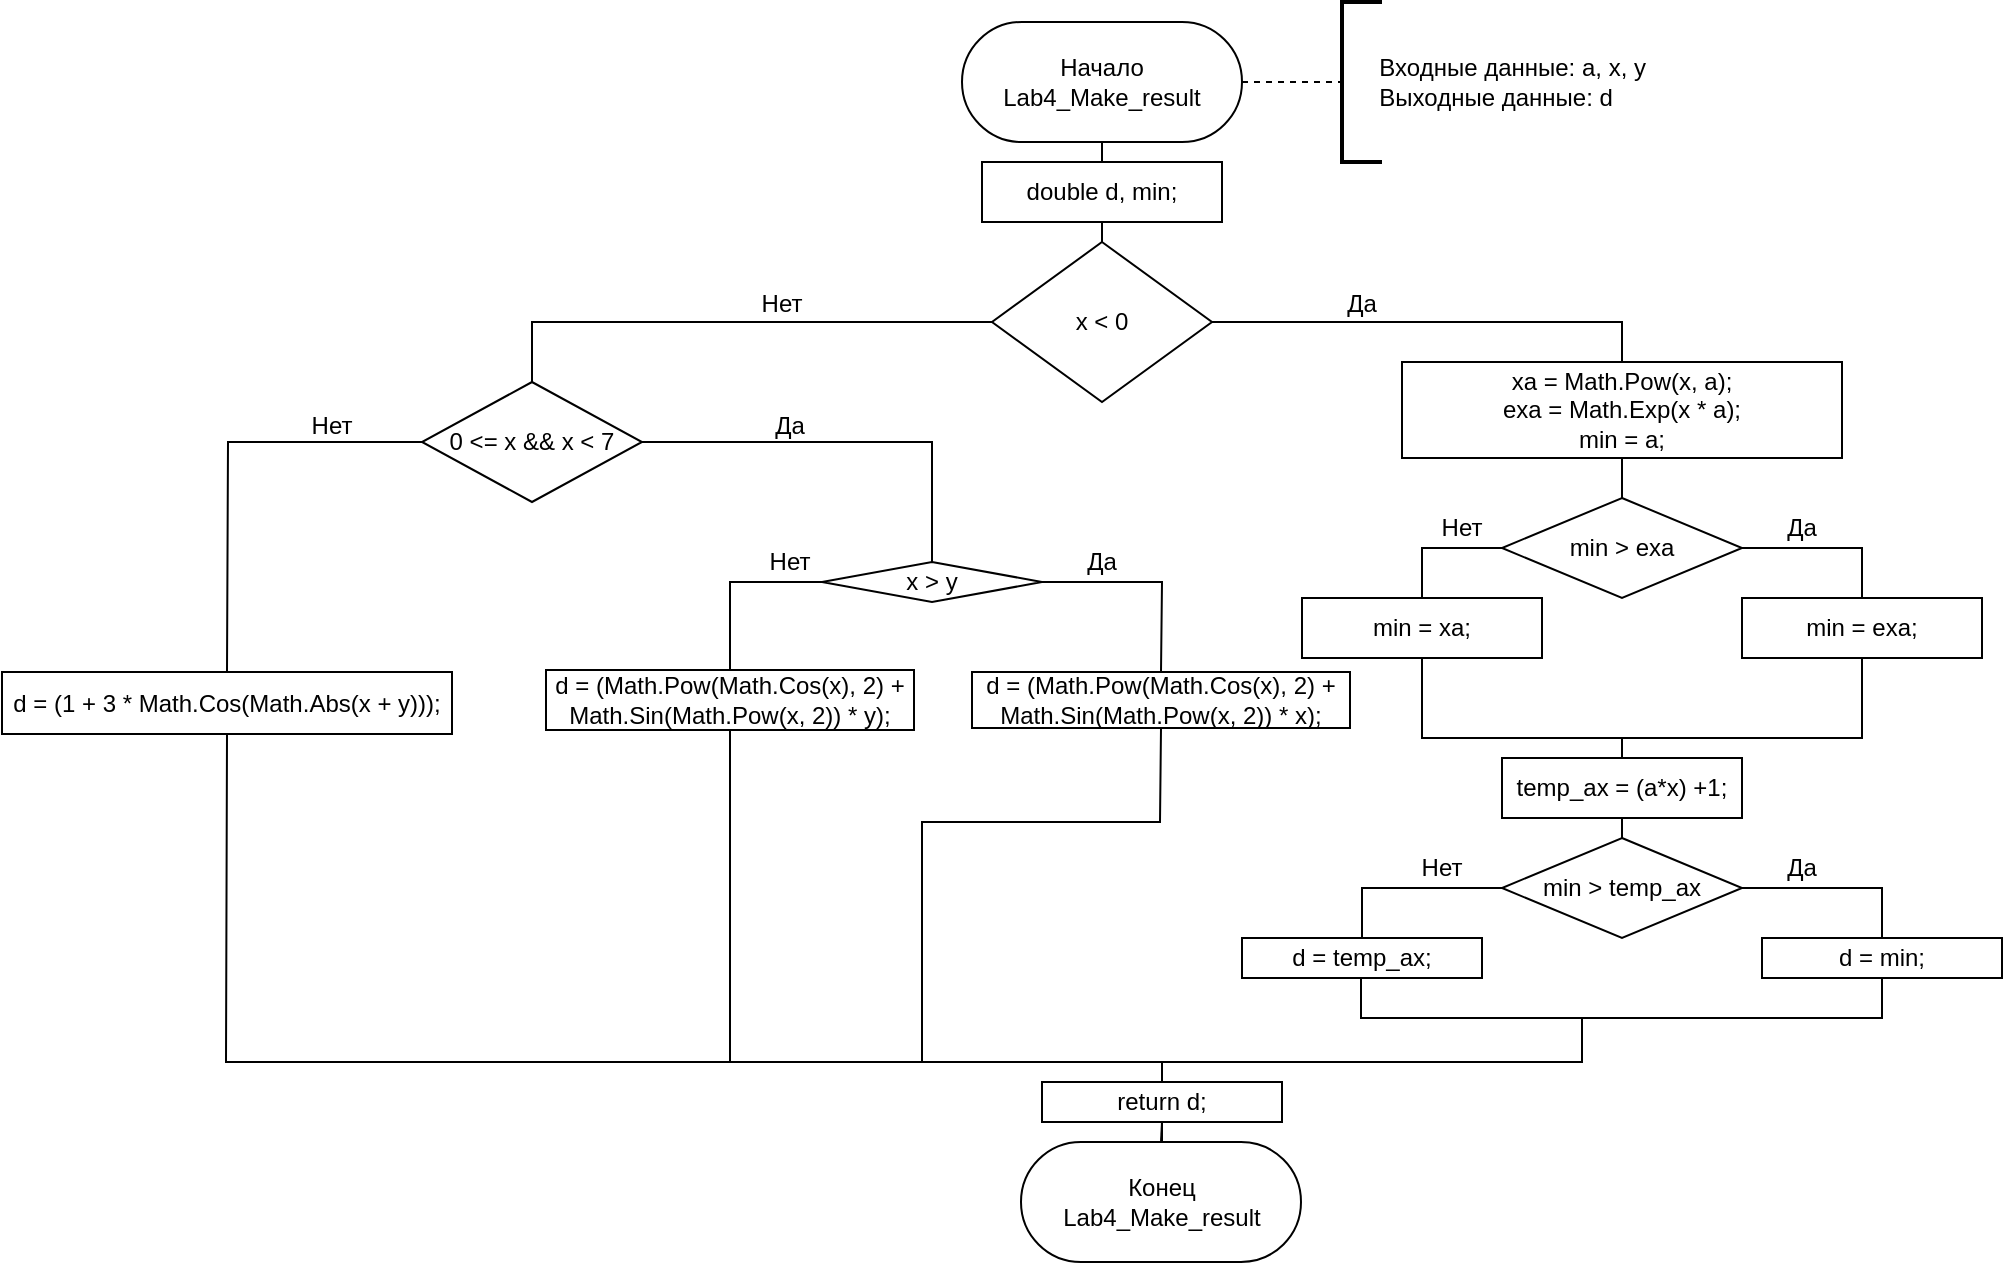 <mxfile version="23.1.2" type="device" pages="5">
  <diagram id="p_D9sDBn9wK2VMSo55YK" name="Страница — 3">
    <mxGraphModel dx="2347" dy="834" grid="1" gridSize="10" guides="1" tooltips="1" connect="1" arrows="1" fold="1" page="1" pageScale="1" pageWidth="827" pageHeight="1169" math="0" shadow="0">
      <root>
        <mxCell id="0" />
        <mxCell id="1" parent="0" />
        <mxCell id="u0RXeYqJ0yzJnlbb-DjL-49" value="Начало&lt;br&gt;Lab4_Make_result" style="rounded=1;whiteSpace=wrap;html=1;arcSize=50;" parent="1" vertex="1">
          <mxGeometry x="340" y="40" width="140" height="60" as="geometry" />
        </mxCell>
        <mxCell id="u0RXeYqJ0yzJnlbb-DjL-50" value="" style="endArrow=none;html=1;rounded=0;entryX=0.5;entryY=1;entryDx=0;entryDy=0;exitX=0.5;exitY=0;exitDx=0;exitDy=0;" parent="1" source="978gCLuiVKa9-m6LnBbd-11" target="u0RXeYqJ0yzJnlbb-DjL-49" edge="1">
          <mxGeometry width="50" height="50" relative="1" as="geometry">
            <mxPoint x="410" y="170" as="sourcePoint" />
            <mxPoint x="400" y="220" as="targetPoint" />
          </mxGeometry>
        </mxCell>
        <mxCell id="u0RXeYqJ0yzJnlbb-DjL-51" value="" style="endArrow=none;dashed=1;html=1;rounded=0;exitX=1;exitY=0.5;exitDx=0;exitDy=0;" parent="1" source="u0RXeYqJ0yzJnlbb-DjL-49" target="u0RXeYqJ0yzJnlbb-DjL-52" edge="1">
          <mxGeometry width="50" height="50" relative="1" as="geometry">
            <mxPoint x="520" y="80" as="sourcePoint" />
            <mxPoint x="607.31" y="70.42" as="targetPoint" />
          </mxGeometry>
        </mxCell>
        <mxCell id="u0RXeYqJ0yzJnlbb-DjL-52" value="&amp;nbsp; &amp;nbsp; &amp;nbsp;Входные данные: a, x, y&lt;br&gt;&amp;nbsp; &amp;nbsp; &amp;nbsp;Выходные данные: d" style="strokeWidth=2;html=1;shape=mxgraph.flowchart.annotation_1;align=left;pointerEvents=1;" parent="1" vertex="1">
          <mxGeometry x="530" y="30" width="20" height="80" as="geometry" />
        </mxCell>
        <mxCell id="u0RXeYqJ0yzJnlbb-DjL-53" value="x &amp;lt; 0" style="rhombus;whiteSpace=wrap;html=1;" parent="1" vertex="1">
          <mxGeometry x="355" y="150" width="110" height="80" as="geometry" />
        </mxCell>
        <mxCell id="u0RXeYqJ0yzJnlbb-DjL-54" value="0 &amp;lt;= x &amp;amp;&amp;amp; x &amp;lt; 7" style="rhombus;whiteSpace=wrap;html=1;" parent="1" vertex="1">
          <mxGeometry x="70" y="220" width="110" height="60" as="geometry" />
        </mxCell>
        <mxCell id="u0RXeYqJ0yzJnlbb-DjL-55" value="" style="endArrow=none;html=1;rounded=0;entryX=0;entryY=0.5;entryDx=0;entryDy=0;exitX=0.5;exitY=0;exitDx=0;exitDy=0;" parent="1" source="u0RXeYqJ0yzJnlbb-DjL-90" target="u0RXeYqJ0yzJnlbb-DjL-54" edge="1">
          <mxGeometry width="50" height="50" relative="1" as="geometry">
            <mxPoint x="-355" y="400" as="sourcePoint" />
            <mxPoint x="-135" y="300" as="targetPoint" />
            <Array as="points">
              <mxPoint x="-27" y="250" />
            </Array>
          </mxGeometry>
        </mxCell>
        <mxCell id="u0RXeYqJ0yzJnlbb-DjL-56" value="" style="endArrow=none;html=1;rounded=0;exitX=1;exitY=0.5;exitDx=0;exitDy=0;" parent="1" source="u0RXeYqJ0yzJnlbb-DjL-53" target="u0RXeYqJ0yzJnlbb-DjL-57" edge="1">
          <mxGeometry width="50" height="50" relative="1" as="geometry">
            <mxPoint x="390" y="460" as="sourcePoint" />
            <mxPoint x="440" y="410" as="targetPoint" />
            <Array as="points">
              <mxPoint x="670" y="190" />
            </Array>
          </mxGeometry>
        </mxCell>
        <mxCell id="u0RXeYqJ0yzJnlbb-DjL-57" value="&lt;div&gt;xa = Math.Pow(x, a);&lt;/div&gt;&lt;div&gt;&lt;span style=&quot;font-size: 12px;&quot;&gt;exa = Math.Exp(x * a);&lt;/span&gt;&lt;/div&gt;&lt;div&gt;&lt;span style=&quot;font-size: 12px;&quot;&gt;min = a;&lt;/span&gt;&lt;/div&gt;" style="rounded=0;whiteSpace=wrap;html=1;" parent="1" vertex="1">
          <mxGeometry x="560" y="210" width="220" height="48" as="geometry" />
        </mxCell>
        <mxCell id="u0RXeYqJ0yzJnlbb-DjL-58" value="Да&lt;br&gt;" style="text;html=1;strokeColor=none;fillColor=none;align=center;verticalAlign=middle;whiteSpace=wrap;rounded=0;" parent="1" vertex="1">
          <mxGeometry x="510" y="166" width="60" height="30" as="geometry" />
        </mxCell>
        <mxCell id="u0RXeYqJ0yzJnlbb-DjL-59" value="Нет" style="text;html=1;strokeColor=none;fillColor=none;align=center;verticalAlign=middle;whiteSpace=wrap;rounded=0;" parent="1" vertex="1">
          <mxGeometry x="220" y="166" width="60" height="30" as="geometry" />
        </mxCell>
        <mxCell id="u0RXeYqJ0yzJnlbb-DjL-60" value="" style="endArrow=none;html=1;rounded=0;entryX=0.5;entryY=1;entryDx=0;entryDy=0;exitX=0.5;exitY=0;exitDx=0;exitDy=0;" parent="1" source="978gCLuiVKa9-m6LnBbd-13" target="u0RXeYqJ0yzJnlbb-DjL-57" edge="1">
          <mxGeometry width="50" height="50" relative="1" as="geometry">
            <mxPoint x="670" y="288" as="sourcePoint" />
            <mxPoint x="660" y="478" as="targetPoint" />
          </mxGeometry>
        </mxCell>
        <mxCell id="u0RXeYqJ0yzJnlbb-DjL-81" value="" style="endArrow=none;html=1;rounded=0;entryX=1;entryY=0.5;entryDx=0;entryDy=0;exitX=0.5;exitY=0;exitDx=0;exitDy=0;" parent="1" source="u0RXeYqJ0yzJnlbb-DjL-82" target="u0RXeYqJ0yzJnlbb-DjL-54" edge="1">
          <mxGeometry width="50" height="50" relative="1" as="geometry">
            <mxPoint x="65" y="320" as="sourcePoint" />
            <mxPoint x="355" y="500" as="targetPoint" />
            <Array as="points">
              <mxPoint x="325" y="250" />
            </Array>
          </mxGeometry>
        </mxCell>
        <mxCell id="u0RXeYqJ0yzJnlbb-DjL-82" value="x &amp;gt; y" style="rhombus;whiteSpace=wrap;html=1;" parent="1" vertex="1">
          <mxGeometry x="270" y="310" width="110" height="20" as="geometry" />
        </mxCell>
        <mxCell id="u0RXeYqJ0yzJnlbb-DjL-83" value="" style="endArrow=none;html=1;rounded=0;entryX=1;entryY=0.5;entryDx=0;entryDy=0;exitX=0.5;exitY=0;exitDx=0;exitDy=0;" parent="1" source="u0RXeYqJ0yzJnlbb-DjL-84" target="u0RXeYqJ0yzJnlbb-DjL-82" edge="1">
          <mxGeometry width="50" height="50" relative="1" as="geometry">
            <mxPoint x="420" y="340" as="sourcePoint" />
            <mxPoint x="124.0" y="335" as="targetPoint" />
            <Array as="points">
              <mxPoint x="440" y="320" />
            </Array>
          </mxGeometry>
        </mxCell>
        <mxCell id="u0RXeYqJ0yzJnlbb-DjL-84" value="d = (Math.Pow(Math.Cos(x), 2) +&lt;br&gt;Math.Sin(Math.Pow(x, 2)) * x);" style="rounded=0;whiteSpace=wrap;html=1;" parent="1" vertex="1">
          <mxGeometry x="345" y="365" width="189" height="28" as="geometry" />
        </mxCell>
        <mxCell id="u0RXeYqJ0yzJnlbb-DjL-85" value="Да&lt;br&gt;" style="text;html=1;strokeColor=none;fillColor=none;align=center;verticalAlign=middle;whiteSpace=wrap;rounded=0;" parent="1" vertex="1">
          <mxGeometry x="380" y="295" width="60" height="30" as="geometry" />
        </mxCell>
        <mxCell id="u0RXeYqJ0yzJnlbb-DjL-86" value="d = (Math.Pow(Math.Cos(x), 2) +&lt;br&gt;Math.Sin(Math.Pow(x, 2)) * y);" style="rounded=0;whiteSpace=wrap;html=1;" parent="1" vertex="1">
          <mxGeometry x="132" y="364" width="184" height="30" as="geometry" />
        </mxCell>
        <mxCell id="u0RXeYqJ0yzJnlbb-DjL-87" value="" style="endArrow=none;html=1;rounded=0;entryX=0;entryY=0.5;entryDx=0;entryDy=0;exitX=0.5;exitY=0;exitDx=0;exitDy=0;" parent="1" source="u0RXeYqJ0yzJnlbb-DjL-86" target="u0RXeYqJ0yzJnlbb-DjL-82" edge="1">
          <mxGeometry width="50" height="50" relative="1" as="geometry">
            <mxPoint x="250" y="350" as="sourcePoint" />
            <mxPoint x="35" y="350" as="targetPoint" />
            <Array as="points">
              <mxPoint x="224" y="320" />
            </Array>
          </mxGeometry>
        </mxCell>
        <mxCell id="u0RXeYqJ0yzJnlbb-DjL-88" value="Да&lt;br&gt;" style="text;html=1;strokeColor=none;fillColor=none;align=center;verticalAlign=middle;whiteSpace=wrap;rounded=0;" parent="1" vertex="1">
          <mxGeometry x="224" y="227" width="60" height="30" as="geometry" />
        </mxCell>
        <mxCell id="u0RXeYqJ0yzJnlbb-DjL-89" value="Нет" style="text;html=1;strokeColor=none;fillColor=none;align=center;verticalAlign=middle;whiteSpace=wrap;rounded=0;" parent="1" vertex="1">
          <mxGeometry x="-5" y="227" width="60" height="30" as="geometry" />
        </mxCell>
        <mxCell id="u0RXeYqJ0yzJnlbb-DjL-90" value="d = (1 + 3 * Math.Cos(Math.Abs(x + y)));" style="rounded=0;whiteSpace=wrap;html=1;" parent="1" vertex="1">
          <mxGeometry x="-140" y="365" width="225" height="31" as="geometry" />
        </mxCell>
        <mxCell id="u0RXeYqJ0yzJnlbb-DjL-91" value="Нет" style="text;html=1;strokeColor=none;fillColor=none;align=center;verticalAlign=middle;whiteSpace=wrap;rounded=0;" parent="1" vertex="1">
          <mxGeometry x="224" y="295" width="60" height="30" as="geometry" />
        </mxCell>
        <mxCell id="u0RXeYqJ0yzJnlbb-DjL-92" value="" style="endArrow=none;html=1;rounded=0;entryX=0;entryY=0.5;entryDx=0;entryDy=0;exitX=0.5;exitY=0;exitDx=0;exitDy=0;" parent="1" source="u0RXeYqJ0yzJnlbb-DjL-54" target="u0RXeYqJ0yzJnlbb-DjL-53" edge="1">
          <mxGeometry width="50" height="50" relative="1" as="geometry">
            <mxPoint x="40" y="390" as="sourcePoint" />
            <mxPoint x="90" y="340" as="targetPoint" />
            <Array as="points">
              <mxPoint x="125" y="190" />
            </Array>
          </mxGeometry>
        </mxCell>
        <mxCell id="978gCLuiVKa9-m6LnBbd-6" value="" style="endArrow=none;html=1;rounded=0;entryX=0.5;entryY=1;entryDx=0;entryDy=0;" edge="1" parent="1" target="u0RXeYqJ0yzJnlbb-DjL-86">
          <mxGeometry width="50" height="50" relative="1" as="geometry">
            <mxPoint x="224" y="560" as="sourcePoint" />
            <mxPoint x="400" y="670" as="targetPoint" />
          </mxGeometry>
        </mxCell>
        <mxCell id="978gCLuiVKa9-m6LnBbd-7" value="" style="endArrow=none;html=1;rounded=0;entryX=0.5;entryY=1;entryDx=0;entryDy=0;" edge="1" parent="1" target="u0RXeYqJ0yzJnlbb-DjL-84">
          <mxGeometry width="50" height="50" relative="1" as="geometry">
            <mxPoint x="320" y="560" as="sourcePoint" />
            <mxPoint x="234" y="404" as="targetPoint" />
            <Array as="points">
              <mxPoint x="320" y="440" />
              <mxPoint x="439" y="440" />
            </Array>
          </mxGeometry>
        </mxCell>
        <mxCell id="978gCLuiVKa9-m6LnBbd-8" value="" style="endArrow=none;html=1;rounded=0;entryX=0.5;entryY=1;entryDx=0;entryDy=0;" edge="1" parent="1" target="u0RXeYqJ0yzJnlbb-DjL-90">
          <mxGeometry width="50" height="50" relative="1" as="geometry">
            <mxPoint x="440" y="560" as="sourcePoint" />
            <mxPoint x="400" y="670" as="targetPoint" />
            <Array as="points">
              <mxPoint x="-28" y="560" />
            </Array>
          </mxGeometry>
        </mxCell>
        <mxCell id="978gCLuiVKa9-m6LnBbd-9" value="" style="endArrow=none;html=1;rounded=0;" edge="1" parent="1">
          <mxGeometry width="50" height="50" relative="1" as="geometry">
            <mxPoint x="440" y="600" as="sourcePoint" />
            <mxPoint x="440" y="560" as="targetPoint" />
          </mxGeometry>
        </mxCell>
        <mxCell id="978gCLuiVKa9-m6LnBbd-10" value="return d;" style="rounded=0;whiteSpace=wrap;html=1;" vertex="1" parent="1">
          <mxGeometry x="380" y="570" width="120" height="20" as="geometry" />
        </mxCell>
        <mxCell id="978gCLuiVKa9-m6LnBbd-12" value="" style="endArrow=none;html=1;rounded=0;entryX=0.5;entryY=1;entryDx=0;entryDy=0;exitX=0.5;exitY=0;exitDx=0;exitDy=0;" edge="1" parent="1" source="u0RXeYqJ0yzJnlbb-DjL-53" target="978gCLuiVKa9-m6LnBbd-11">
          <mxGeometry width="50" height="50" relative="1" as="geometry">
            <mxPoint x="410" y="150" as="sourcePoint" />
            <mxPoint x="410" y="70" as="targetPoint" />
          </mxGeometry>
        </mxCell>
        <mxCell id="978gCLuiVKa9-m6LnBbd-11" value="double d, min;" style="rounded=0;whiteSpace=wrap;html=1;" vertex="1" parent="1">
          <mxGeometry x="350" y="110" width="120" height="30" as="geometry" />
        </mxCell>
        <mxCell id="978gCLuiVKa9-m6LnBbd-13" value="min &amp;gt; exa" style="rhombus;whiteSpace=wrap;html=1;" vertex="1" parent="1">
          <mxGeometry x="610" y="278" width="120" height="50" as="geometry" />
        </mxCell>
        <mxCell id="978gCLuiVKa9-m6LnBbd-14" value="min = exa;" style="rounded=0;whiteSpace=wrap;html=1;" vertex="1" parent="1">
          <mxGeometry x="730" y="328" width="120" height="30" as="geometry" />
        </mxCell>
        <mxCell id="978gCLuiVKa9-m6LnBbd-18" value="" style="endArrow=none;html=1;rounded=0;entryX=0;entryY=0.5;entryDx=0;entryDy=0;exitX=0.5;exitY=0;exitDx=0;exitDy=0;" edge="1" parent="1" source="978gCLuiVKa9-m6LnBbd-19" target="978gCLuiVKa9-m6LnBbd-13">
          <mxGeometry width="50" height="50" relative="1" as="geometry">
            <mxPoint x="570" y="328" as="sourcePoint" />
            <mxPoint x="560" y="338" as="targetPoint" />
            <Array as="points">
              <mxPoint x="570" y="303" />
            </Array>
          </mxGeometry>
        </mxCell>
        <mxCell id="978gCLuiVKa9-m6LnBbd-19" value="min = xa;" style="rounded=0;whiteSpace=wrap;html=1;" vertex="1" parent="1">
          <mxGeometry x="510" y="328" width="120" height="30" as="geometry" />
        </mxCell>
        <mxCell id="978gCLuiVKa9-m6LnBbd-21" value="" style="endArrow=none;html=1;rounded=0;entryX=0.5;entryY=1;entryDx=0;entryDy=0;" edge="1" parent="1" target="978gCLuiVKa9-m6LnBbd-19">
          <mxGeometry width="50" height="50" relative="1" as="geometry">
            <mxPoint x="670" y="398" as="sourcePoint" />
            <mxPoint x="650" y="438" as="targetPoint" />
            <Array as="points">
              <mxPoint x="570" y="398" />
            </Array>
          </mxGeometry>
        </mxCell>
        <mxCell id="978gCLuiVKa9-m6LnBbd-23" value="" style="endArrow=none;html=1;rounded=0;entryX=0.5;entryY=1;entryDx=0;entryDy=0;exitX=0.5;exitY=0;exitDx=0;exitDy=0;" edge="1" parent="1" source="978gCLuiVKa9-m6LnBbd-25" target="978gCLuiVKa9-m6LnBbd-14">
          <mxGeometry width="50" height="50" relative="1" as="geometry">
            <mxPoint x="670" y="408" as="sourcePoint" />
            <mxPoint x="780" y="391" as="targetPoint" />
            <Array as="points">
              <mxPoint x="670" y="398" />
              <mxPoint x="790" y="398" />
            </Array>
          </mxGeometry>
        </mxCell>
        <mxCell id="978gCLuiVKa9-m6LnBbd-24" value="min &amp;gt; temp_ax" style="rhombus;whiteSpace=wrap;html=1;" vertex="1" parent="1">
          <mxGeometry x="610" y="448" width="120" height="50" as="geometry" />
        </mxCell>
        <mxCell id="978gCLuiVKa9-m6LnBbd-26" value="" style="endArrow=none;html=1;rounded=0;entryX=0.5;entryY=1;entryDx=0;entryDy=0;exitX=0.5;exitY=0;exitDx=0;exitDy=0;" edge="1" parent="1" source="978gCLuiVKa9-m6LnBbd-24" target="978gCLuiVKa9-m6LnBbd-25">
          <mxGeometry width="50" height="50" relative="1" as="geometry">
            <mxPoint x="670" y="458" as="sourcePoint" />
            <mxPoint x="790" y="358" as="targetPoint" />
            <Array as="points" />
          </mxGeometry>
        </mxCell>
        <mxCell id="978gCLuiVKa9-m6LnBbd-25" value="temp_ax = (a*x) +1;" style="rounded=0;whiteSpace=wrap;html=1;" vertex="1" parent="1">
          <mxGeometry x="610" y="408" width="120" height="30" as="geometry" />
        </mxCell>
        <mxCell id="978gCLuiVKa9-m6LnBbd-27" value="" style="endArrow=none;html=1;rounded=0;entryX=1;entryY=0.5;entryDx=0;entryDy=0;exitX=0.5;exitY=0;exitDx=0;exitDy=0;" edge="1" parent="1" source="978gCLuiVKa9-m6LnBbd-28" target="978gCLuiVKa9-m6LnBbd-24">
          <mxGeometry width="50" height="50" relative="1" as="geometry">
            <mxPoint x="800" y="518" as="sourcePoint" />
            <mxPoint x="710" y="548" as="targetPoint" />
            <Array as="points">
              <mxPoint x="800" y="473" />
            </Array>
          </mxGeometry>
        </mxCell>
        <mxCell id="978gCLuiVKa9-m6LnBbd-28" value="d = min;" style="rounded=0;whiteSpace=wrap;html=1;" vertex="1" parent="1">
          <mxGeometry x="740" y="498" width="120" height="20" as="geometry" />
        </mxCell>
        <mxCell id="978gCLuiVKa9-m6LnBbd-29" value="d = temp_ax;" style="rounded=0;whiteSpace=wrap;html=1;" vertex="1" parent="1">
          <mxGeometry x="480" y="498" width="120" height="20" as="geometry" />
        </mxCell>
        <mxCell id="978gCLuiVKa9-m6LnBbd-30" value="" style="endArrow=none;html=1;rounded=0;entryX=0;entryY=0.5;entryDx=0;entryDy=0;exitX=0.5;exitY=0;exitDx=0;exitDy=0;" edge="1" parent="1" source="978gCLuiVKa9-m6LnBbd-29" target="978gCLuiVKa9-m6LnBbd-24">
          <mxGeometry width="50" height="50" relative="1" as="geometry">
            <mxPoint x="640" y="518" as="sourcePoint" />
            <mxPoint x="690" y="468" as="targetPoint" />
            <Array as="points">
              <mxPoint x="540" y="473" />
            </Array>
          </mxGeometry>
        </mxCell>
        <mxCell id="978gCLuiVKa9-m6LnBbd-32" value="" style="endArrow=none;html=1;rounded=0;entryX=0.5;entryY=1;entryDx=0;entryDy=0;" edge="1" parent="1" target="978gCLuiVKa9-m6LnBbd-28">
          <mxGeometry width="50" height="50" relative="1" as="geometry">
            <mxPoint x="650" y="538" as="sourcePoint" />
            <mxPoint x="380" y="538" as="targetPoint" />
            <Array as="points">
              <mxPoint x="800" y="538" />
            </Array>
          </mxGeometry>
        </mxCell>
        <mxCell id="978gCLuiVKa9-m6LnBbd-33" value="Нет" style="text;html=1;strokeColor=none;fillColor=none;align=center;verticalAlign=middle;whiteSpace=wrap;rounded=0;" vertex="1" parent="1">
          <mxGeometry x="550" y="448" width="60" height="30" as="geometry" />
        </mxCell>
        <mxCell id="978gCLuiVKa9-m6LnBbd-34" value="Нет" style="text;html=1;strokeColor=none;fillColor=none;align=center;verticalAlign=middle;whiteSpace=wrap;rounded=0;" vertex="1" parent="1">
          <mxGeometry x="560" y="278" width="60" height="30" as="geometry" />
        </mxCell>
        <mxCell id="978gCLuiVKa9-m6LnBbd-36" value="" style="endArrow=none;html=1;rounded=0;exitX=1;exitY=0.5;exitDx=0;exitDy=0;entryX=0.5;entryY=0;entryDx=0;entryDy=0;" edge="1" parent="1" source="978gCLuiVKa9-m6LnBbd-13" target="978gCLuiVKa9-m6LnBbd-14">
          <mxGeometry width="50" height="50" relative="1" as="geometry">
            <mxPoint x="730" y="303" as="sourcePoint" />
            <mxPoint x="790" y="303" as="targetPoint" />
            <Array as="points">
              <mxPoint x="790" y="303" />
            </Array>
          </mxGeometry>
        </mxCell>
        <mxCell id="978gCLuiVKa9-m6LnBbd-35" value="Да&lt;br&gt;" style="text;html=1;strokeColor=none;fillColor=none;align=center;verticalAlign=middle;whiteSpace=wrap;rounded=0;" vertex="1" parent="1">
          <mxGeometry x="730" y="278" width="60" height="30" as="geometry" />
        </mxCell>
        <mxCell id="978gCLuiVKa9-m6LnBbd-37" value="Да&lt;br&gt;" style="text;html=1;strokeColor=none;fillColor=none;align=center;verticalAlign=middle;whiteSpace=wrap;rounded=0;" vertex="1" parent="1">
          <mxGeometry x="730" y="448" width="60" height="30" as="geometry" />
        </mxCell>
        <mxCell id="978gCLuiVKa9-m6LnBbd-40" value="Конец&lt;br&gt;Lab4_Make_result" style="rounded=1;whiteSpace=wrap;html=1;arcSize=50;" vertex="1" parent="1">
          <mxGeometry x="369.5" y="600" width="140" height="60" as="geometry" />
        </mxCell>
        <mxCell id="978gCLuiVKa9-m6LnBbd-41" value="" style="endArrow=none;html=1;rounded=0;entryX=0.5;entryY=0;entryDx=0;entryDy=0;exitX=0.5;exitY=1;exitDx=0;exitDy=0;" edge="1" parent="1" source="978gCLuiVKa9-m6LnBbd-10" target="978gCLuiVKa9-m6LnBbd-40">
          <mxGeometry width="50" height="50" relative="1" as="geometry">
            <mxPoint x="460" y="550" as="sourcePoint" />
            <mxPoint x="510" y="500" as="targetPoint" />
          </mxGeometry>
        </mxCell>
        <mxCell id="J0cTG21YRHStO37oDZOf-1" value="" style="endArrow=none;html=1;rounded=0;" edge="1" parent="1">
          <mxGeometry width="50" height="50" relative="1" as="geometry">
            <mxPoint x="539.5" y="518" as="sourcePoint" />
            <mxPoint x="440" y="560" as="targetPoint" />
            <Array as="points">
              <mxPoint x="539.5" y="538" />
              <mxPoint x="650" y="538" />
              <mxPoint x="650" y="560" />
            </Array>
          </mxGeometry>
        </mxCell>
      </root>
    </mxGraphModel>
  </diagram>
  <diagram id="42dJDTpfGTLzWMzlKV0B" name="Страница — 4">
    <mxGraphModel dx="1292" dy="709" grid="1" gridSize="10" guides="1" tooltips="1" connect="1" arrows="1" fold="1" page="1" pageScale="1" pageWidth="827" pageHeight="1169" math="0" shadow="0">
      <root>
        <mxCell id="0" />
        <mxCell id="1" parent="0" />
        <mxCell id="oTzD064fiSIa_wEUHfFL-1" value="Начало&lt;br&gt;Out_info()" style="rounded=1;whiteSpace=wrap;html=1;arcSize=50;" parent="1" vertex="1">
          <mxGeometry x="360" y="120" width="140" height="60" as="geometry" />
        </mxCell>
        <mxCell id="oTzD064fiSIa_wEUHfFL-2" value="" style="endArrow=none;dashed=1;html=1;rounded=0;entryX=0.5;entryY=1;entryDx=0;entryDy=0;exitX=0.5;exitY=0;exitDx=0;exitDy=0;" parent="1" source="oTzD064fiSIa_wEUHfFL-3" target="oTzD064fiSIa_wEUHfFL-1" edge="1">
          <mxGeometry width="50" height="50" relative="1" as="geometry">
            <mxPoint x="380" y="380" as="sourcePoint" />
            <mxPoint x="380" y="260" as="targetPoint" />
          </mxGeometry>
        </mxCell>
        <mxCell id="oTzD064fiSIa_wEUHfFL-3" value="usr_inp.Text = test.ToString();" style="shape=process;whiteSpace=wrap;html=1;backgroundOutline=1;" parent="1" vertex="1">
          <mxGeometry x="320" y="220" width="220" height="60" as="geometry" />
        </mxCell>
        <mxCell id="oTzD064fiSIa_wEUHfFL-4" value="" style="endArrow=none;dashed=1;html=1;rounded=0;exitX=1;exitY=0.5;exitDx=0;exitDy=0;" parent="1" source="oTzD064fiSIa_wEUHfFL-3" target="oTzD064fiSIa_wEUHfFL-5" edge="1">
          <mxGeometry width="50" height="50" relative="1" as="geometry">
            <mxPoint x="560" y="430" as="sourcePoint" />
            <mxPoint x="647.31" y="420.42" as="targetPoint" />
          </mxGeometry>
        </mxCell>
        <mxCell id="oTzD064fiSIa_wEUHfFL-5" value="&amp;nbsp; &amp;nbsp; &amp;nbsp;С помощью usr_inp определяем textBox&lt;br&gt;&amp;nbsp; &amp;nbsp; &amp;nbsp;и вставляем конвертированную строку&lt;br&gt;&amp;nbsp; &amp;nbsp; &amp;nbsp;double test в формат string" style="strokeWidth=2;html=1;shape=mxgraph.flowchart.annotation_1;align=left;pointerEvents=1;" parent="1" vertex="1">
          <mxGeometry x="590" y="210" width="20" height="80" as="geometry" />
        </mxCell>
        <mxCell id="oTzD064fiSIa_wEUHfFL-6" value="Конец&lt;br&gt;Out_info()" style="rounded=1;whiteSpace=wrap;html=1;arcSize=50;" parent="1" vertex="1">
          <mxGeometry x="360" y="320" width="140" height="60" as="geometry" />
        </mxCell>
        <mxCell id="oTzD064fiSIa_wEUHfFL-7" value="" style="endArrow=none;dashed=1;html=1;rounded=0;entryX=0.5;entryY=1;entryDx=0;entryDy=0;exitX=0.5;exitY=0;exitDx=0;exitDy=0;" parent="1" source="oTzD064fiSIa_wEUHfFL-6" target="oTzD064fiSIa_wEUHfFL-3" edge="1">
          <mxGeometry width="50" height="50" relative="1" as="geometry">
            <mxPoint x="240" y="370" as="sourcePoint" />
            <mxPoint x="290" y="320" as="targetPoint" />
          </mxGeometry>
        </mxCell>
        <mxCell id="oTzD064fiSIa_wEUHfFL-8" value="" style="endArrow=none;dashed=1;html=1;rounded=0;exitX=1;exitY=0.5;exitDx=0;exitDy=0;" parent="1" source="oTzD064fiSIa_wEUHfFL-1" target="oTzD064fiSIa_wEUHfFL-9" edge="1">
          <mxGeometry width="50" height="50" relative="1" as="geometry">
            <mxPoint x="560" y="130" as="sourcePoint" />
            <mxPoint x="707.31" y="110.42" as="targetPoint" />
          </mxGeometry>
        </mxCell>
        <mxCell id="oTzD064fiSIa_wEUHfFL-9" value="&amp;nbsp; &amp;nbsp; &amp;nbsp;Входные данные: TextBox usr_inp, double test&lt;br&gt;&amp;nbsp; &amp;nbsp; &amp;nbsp;Выходные данные: string test&amp;nbsp;" style="strokeWidth=2;html=1;shape=mxgraph.flowchart.annotation_1;align=left;pointerEvents=1;" parent="1" vertex="1">
          <mxGeometry x="540" y="110" width="20" height="80" as="geometry" />
        </mxCell>
      </root>
    </mxGraphModel>
  </diagram>
  <diagram id="dNC-p3A59aD5SOqIfZG6" name="Страница — 2">
    <mxGraphModel dx="1292" dy="709" grid="1" gridSize="10" guides="1" tooltips="1" connect="1" arrows="1" fold="1" page="1" pageScale="1" pageWidth="827" pageHeight="1169" math="0" shadow="0">
      <root>
        <mxCell id="0" />
        <mxCell id="1" parent="0" />
        <mxCell id="_ZJ7QTjbG3aAamhGcDSm-1" value="Начало&lt;br&gt;Input_user()" style="rounded=1;whiteSpace=wrap;html=1;arcSize=50;" parent="1" vertex="1">
          <mxGeometry x="360" y="120" width="140" height="60" as="geometry" />
        </mxCell>
        <mxCell id="_ZJ7QTjbG3aAamhGcDSm-2" value="" style="endArrow=none;dashed=1;html=1;rounded=0;entryX=0.5;entryY=1;entryDx=0;entryDy=0;exitX=0.5;exitY=0;exitDx=0;exitDy=0;" parent="1" source="_ZJ7QTjbG3aAamhGcDSm-4" target="_ZJ7QTjbG3aAamhGcDSm-1" edge="1">
          <mxGeometry width="50" height="50" relative="1" as="geometry">
            <mxPoint x="380" y="380" as="sourcePoint" />
            <mxPoint x="380" y="260" as="targetPoint" />
          </mxGeometry>
        </mxCell>
        <mxCell id="_ZJ7QTjbG3aAamhGcDSm-4" value="return Convert.ToDouble(textbox.Text);" style="shape=process;whiteSpace=wrap;html=1;backgroundOutline=1;" parent="1" vertex="1">
          <mxGeometry x="300" y="220" width="260" height="60" as="geometry" />
        </mxCell>
        <mxCell id="_ZJ7QTjbG3aAamhGcDSm-5" value="" style="endArrow=none;dashed=1;html=1;rounded=0;exitX=1;exitY=0.5;exitDx=0;exitDy=0;" parent="1" source="_ZJ7QTjbG3aAamhGcDSm-4" target="_ZJ7QTjbG3aAamhGcDSm-6" edge="1">
          <mxGeometry width="50" height="50" relative="1" as="geometry">
            <mxPoint x="560" y="430" as="sourcePoint" />
            <mxPoint x="647.31" y="420.42" as="targetPoint" />
          </mxGeometry>
        </mxCell>
        <mxCell id="_ZJ7QTjbG3aAamhGcDSm-6" value="&amp;nbsp; &amp;nbsp; &amp;nbsp;Возвращение преобразованной строки&lt;br&gt;&amp;nbsp; &amp;nbsp; &amp;nbsp;в тип double" style="strokeWidth=2;html=1;shape=mxgraph.flowchart.annotation_1;align=left;pointerEvents=1;" parent="1" vertex="1">
          <mxGeometry x="590" y="210" width="20" height="80" as="geometry" />
        </mxCell>
        <mxCell id="_ZJ7QTjbG3aAamhGcDSm-7" value="Конец&lt;br&gt;Input_user()" style="rounded=1;whiteSpace=wrap;html=1;arcSize=50;" parent="1" vertex="1">
          <mxGeometry x="360" y="320" width="140" height="60" as="geometry" />
        </mxCell>
        <mxCell id="_ZJ7QTjbG3aAamhGcDSm-8" value="" style="endArrow=none;dashed=1;html=1;rounded=0;entryX=0.5;entryY=1;entryDx=0;entryDy=0;exitX=0.5;exitY=0;exitDx=0;exitDy=0;" parent="1" source="_ZJ7QTjbG3aAamhGcDSm-7" target="_ZJ7QTjbG3aAamhGcDSm-4" edge="1">
          <mxGeometry width="50" height="50" relative="1" as="geometry">
            <mxPoint x="240" y="370" as="sourcePoint" />
            <mxPoint x="290" y="320" as="targetPoint" />
          </mxGeometry>
        </mxCell>
        <mxCell id="MxqRr74PKBVO8NV-rEC7-1" value="" style="endArrow=none;dashed=1;html=1;rounded=0;exitX=1;exitY=0.5;exitDx=0;exitDy=0;" parent="1" source="_ZJ7QTjbG3aAamhGcDSm-1" target="MxqRr74PKBVO8NV-rEC7-2" edge="1">
          <mxGeometry width="50" height="50" relative="1" as="geometry">
            <mxPoint x="560" y="130" as="sourcePoint" />
            <mxPoint x="707.31" y="110.42" as="targetPoint" />
          </mxGeometry>
        </mxCell>
        <mxCell id="MxqRr74PKBVO8NV-rEC7-2" value="&amp;nbsp; &amp;nbsp; &amp;nbsp;Входные данные: TextBox textbox&lt;br&gt;&amp;nbsp; &amp;nbsp; &amp;nbsp;Выходные данные: double textbox.Text" style="strokeWidth=2;html=1;shape=mxgraph.flowchart.annotation_1;align=left;pointerEvents=1;" parent="1" vertex="1">
          <mxGeometry x="540" y="110" width="20" height="80" as="geometry" />
        </mxCell>
      </root>
    </mxGraphModel>
  </diagram>
  <diagram id="qixWKScvyT5Zv2wQ7j-G" name="Страница — 5">
    <mxGraphModel dx="1292" dy="709" grid="1" gridSize="10" guides="1" tooltips="1" connect="1" arrows="1" fold="1" page="1" pageScale="1" pageWidth="827" pageHeight="1169" math="0" shadow="0">
      <root>
        <mxCell id="0" />
        <mxCell id="1" parent="0" />
        <mxCell id="PSsYZYQvpbOS1JA4ZSzn-1" value="void&amp;nbsp;Make_result_lab4_Click()" style="rounded=0;whiteSpace=wrap;html=1;" parent="1" vertex="1">
          <mxGeometry x="330" y="150" width="180" height="30" as="geometry" />
        </mxCell>
        <mxCell id="PSsYZYQvpbOS1JA4ZSzn-2" value="" style="endArrow=none;html=1;rounded=0;entryX=0.5;entryY=0;entryDx=0;entryDy=0;" parent="1" target="PSsYZYQvpbOS1JA4ZSzn-4" edge="1">
          <mxGeometry width="50" height="50" relative="1" as="geometry">
            <mxPoint x="420" y="200" as="sourcePoint" />
            <mxPoint x="420" y="200" as="targetPoint" />
            <Array as="points">
              <mxPoint x="275" y="200" />
            </Array>
          </mxGeometry>
        </mxCell>
        <mxCell id="PSsYZYQvpbOS1JA4ZSzn-3" value="" style="endArrow=none;html=1;rounded=0;entryX=0.5;entryY=1;entryDx=0;entryDy=0;exitX=0.5;exitY=0;exitDx=0;exitDy=0;" parent="1" source="PSsYZYQvpbOS1JA4ZSzn-5" target="PSsYZYQvpbOS1JA4ZSzn-1" edge="1">
          <mxGeometry width="50" height="50" relative="1" as="geometry">
            <mxPoint x="546" y="310" as="sourcePoint" />
            <mxPoint x="596" y="260" as="targetPoint" />
          </mxGeometry>
        </mxCell>
        <mxCell id="PSsYZYQvpbOS1JA4ZSzn-4" value="Input_user()" style="rounded=0;whiteSpace=wrap;html=1;" parent="1" vertex="1">
          <mxGeometry x="220" y="220" width="110" height="30" as="geometry" />
        </mxCell>
        <mxCell id="PSsYZYQvpbOS1JA4ZSzn-5" value="Lab4_Make_result()&lt;br&gt;" style="rounded=0;whiteSpace=wrap;html=1;" parent="1" vertex="1">
          <mxGeometry x="360" y="220" width="120" height="30" as="geometry" />
        </mxCell>
        <mxCell id="PSsYZYQvpbOS1JA4ZSzn-6" value="Out_info()&lt;br&gt;" style="rounded=0;whiteSpace=wrap;html=1;" parent="1" vertex="1">
          <mxGeometry x="500" y="220" width="120" height="30" as="geometry" />
        </mxCell>
        <mxCell id="PSsYZYQvpbOS1JA4ZSzn-7" value="" style="endArrow=none;html=1;rounded=0;exitX=0.5;exitY=0;exitDx=0;exitDy=0;" parent="1" source="PSsYZYQvpbOS1JA4ZSzn-6" edge="1">
          <mxGeometry width="50" height="50" relative="1" as="geometry">
            <mxPoint x="380" y="250" as="sourcePoint" />
            <mxPoint x="420" y="200" as="targetPoint" />
            <Array as="points">
              <mxPoint x="560" y="200" />
            </Array>
          </mxGeometry>
        </mxCell>
      </root>
    </mxGraphModel>
  </diagram>
  <diagram name="Страница — 1" id="gcPGvN87TfxnaRKs2bh6">
    <mxGraphModel dx="1292" dy="709" grid="1" gridSize="10" guides="1" tooltips="1" connect="1" arrows="1" fold="1" page="1" pageScale="1" pageWidth="827" pageHeight="1169" math="0" shadow="0">
      <root>
        <mxCell id="0" />
        <mxCell id="1" parent="0" />
        <mxCell id="rMw0RNn5V5dWzahoys3A-1" value="Начало&lt;br&gt;Make_result_lab4_Click" style="rounded=1;whiteSpace=wrap;html=1;arcSize=50;" parent="1" vertex="1">
          <mxGeometry x="340" y="60" width="140" height="60" as="geometry" />
        </mxCell>
        <mxCell id="rMw0RNn5V5dWzahoys3A-2" value="" style="endArrow=none;html=1;rounded=0;entryX=0.5;entryY=1;entryDx=0;entryDy=0;exitX=0.5;exitY=0;exitDx=0;exitDy=0;" parent="1" source="rMw0RNn5V5dWzahoys3A-3" target="rMw0RNn5V5dWzahoys3A-1" edge="1">
          <mxGeometry width="50" height="50" relative="1" as="geometry">
            <mxPoint x="410" y="160" as="sourcePoint" />
            <mxPoint x="450" y="200" as="targetPoint" />
          </mxGeometry>
        </mxCell>
        <mxCell id="rMw0RNn5V5dWzahoys3A-3" value="double a = Lab_dll.Input_user(Input_a_lab4);" style="shape=process;whiteSpace=wrap;html=1;backgroundOutline=1;" parent="1" vertex="1">
          <mxGeometry x="255" y="140" width="310" height="60" as="geometry" />
        </mxCell>
        <mxCell id="rMw0RNn5V5dWzahoys3A-4" value="" style="endArrow=none;html=1;rounded=0;exitX=0.5;exitY=1;exitDx=0;exitDy=0;" parent="1" source="rMw0RNn5V5dWzahoys3A-3" target="rMw0RNn5V5dWzahoys3A-5" edge="1">
          <mxGeometry width="50" height="50" relative="1" as="geometry">
            <mxPoint x="400" y="380" as="sourcePoint" />
            <mxPoint x="450" y="330" as="targetPoint" />
          </mxGeometry>
        </mxCell>
        <mxCell id="rMw0RNn5V5dWzahoys3A-5" value="double x = Lab_dll.Input_user(Input_x_lab4);" style="shape=process;whiteSpace=wrap;html=1;backgroundOutline=1;" parent="1" vertex="1">
          <mxGeometry x="255" y="240" width="310" height="60" as="geometry" />
        </mxCell>
        <mxCell id="rMw0RNn5V5dWzahoys3A-7" value="" style="endArrow=none;html=1;rounded=0;exitX=0.5;exitY=1;exitDx=0;exitDy=0;" parent="1" source="rMw0RNn5V5dWzahoys3A-5" target="rMw0RNn5V5dWzahoys3A-8" edge="1">
          <mxGeometry width="50" height="50" relative="1" as="geometry">
            <mxPoint x="290" y="310" as="sourcePoint" />
            <mxPoint x="340" y="260" as="targetPoint" />
          </mxGeometry>
        </mxCell>
        <mxCell id="rMw0RNn5V5dWzahoys3A-8" value="double y = Lab_dll.Input_user(Input_y_lab4);" style="shape=process;whiteSpace=wrap;html=1;backgroundOutline=1;" parent="1" vertex="1">
          <mxGeometry x="255" y="340" width="310" height="60" as="geometry" />
        </mxCell>
        <mxCell id="rMw0RNn5V5dWzahoys3A-9" value="double return_result = Lab_dll.Lab4_Make_result(a, x, y);" style="shape=process;whiteSpace=wrap;html=1;backgroundOutline=1;" parent="1" vertex="1">
          <mxGeometry x="217.5" y="440" width="385" height="60" as="geometry" />
        </mxCell>
        <mxCell id="rMw0RNn5V5dWzahoys3A-10" value="" style="endArrow=none;html=1;rounded=0;entryX=0.5;entryY=1;entryDx=0;entryDy=0;exitX=0.5;exitY=0;exitDx=0;exitDy=0;" parent="1" source="rMw0RNn5V5dWzahoys3A-9" target="rMw0RNn5V5dWzahoys3A-8" edge="1">
          <mxGeometry width="50" height="50" relative="1" as="geometry">
            <mxPoint x="290" y="310" as="sourcePoint" />
            <mxPoint x="340" y="260" as="targetPoint" />
          </mxGeometry>
        </mxCell>
        <mxCell id="rMw0RNn5V5dWzahoys3A-11" value="" style="endArrow=none;html=1;rounded=0;exitX=0.5;exitY=1;exitDx=0;exitDy=0;" parent="1" source="rMw0RNn5V5dWzahoys3A-9" target="rMw0RNn5V5dWzahoys3A-12" edge="1">
          <mxGeometry width="50" height="50" relative="1" as="geometry">
            <mxPoint x="290" y="520" as="sourcePoint" />
            <mxPoint x="340" y="470" as="targetPoint" />
          </mxGeometry>
        </mxCell>
        <mxCell id="rMw0RNn5V5dWzahoys3A-12" value="Lab_dll.Out_info(lab4_result_d, return_result);" style="shape=process;whiteSpace=wrap;html=1;backgroundOutline=1;" parent="1" vertex="1">
          <mxGeometry x="255" y="540" width="310" height="60" as="geometry" />
        </mxCell>
        <mxCell id="rMw0RNn5V5dWzahoys3A-13" value="" style="endArrow=none;html=1;rounded=0;exitX=0.5;exitY=1;exitDx=0;exitDy=0;" parent="1" source="rMw0RNn5V5dWzahoys3A-12" target="rMw0RNn5V5dWzahoys3A-14" edge="1">
          <mxGeometry width="50" height="50" relative="1" as="geometry">
            <mxPoint x="290" y="630" as="sourcePoint" />
            <mxPoint x="340" y="580" as="targetPoint" />
          </mxGeometry>
        </mxCell>
        <mxCell id="rMw0RNn5V5dWzahoys3A-14" value="Конец&lt;br&gt;Make_result_lab4_Click" style="rounded=1;whiteSpace=wrap;html=1;arcSize=50;" parent="1" vertex="1">
          <mxGeometry x="340" y="640" width="140" height="60" as="geometry" />
        </mxCell>
        <mxCell id="rMw0RNn5V5dWzahoys3A-31" value="" style="endArrow=none;dashed=1;html=1;rounded=0;exitX=1;exitY=0.5;exitDx=0;exitDy=0;" parent="1" source="rMw0RNn5V5dWzahoys3A-3" target="rMw0RNn5V5dWzahoys3A-32" edge="1">
          <mxGeometry width="50" height="50" relative="1" as="geometry">
            <mxPoint x="570" y="170" as="sourcePoint" />
            <mxPoint x="620.31" y="170.42" as="targetPoint" />
          </mxGeometry>
        </mxCell>
        <mxCell id="rMw0RNn5V5dWzahoys3A-32" value="&amp;nbsp; &amp;nbsp; &amp;nbsp; Ввод переменной a" style="strokeWidth=2;html=1;shape=mxgraph.flowchart.annotation_1;align=left;pointerEvents=1;" parent="1" vertex="1">
          <mxGeometry x="610" y="130" width="20" height="80" as="geometry" />
        </mxCell>
        <mxCell id="rMw0RNn5V5dWzahoys3A-44" value="" style="endArrow=none;dashed=1;html=1;rounded=0;exitX=1;exitY=0.5;exitDx=0;exitDy=0;" parent="1" source="rMw0RNn5V5dWzahoys3A-5" target="rMw0RNn5V5dWzahoys3A-45" edge="1">
          <mxGeometry width="50" height="50" relative="1" as="geometry">
            <mxPoint x="570" y="270" as="sourcePoint" />
            <mxPoint x="620.31" y="270.42" as="targetPoint" />
          </mxGeometry>
        </mxCell>
        <mxCell id="rMw0RNn5V5dWzahoys3A-45" value="&amp;nbsp; &amp;nbsp; &amp;nbsp; Ввод переменной x" style="strokeWidth=2;html=1;shape=mxgraph.flowchart.annotation_1;align=left;pointerEvents=1;" parent="1" vertex="1">
          <mxGeometry x="610" y="230" width="20" height="80" as="geometry" />
        </mxCell>
        <mxCell id="rMw0RNn5V5dWzahoys3A-46" value="" style="endArrow=none;dashed=1;html=1;rounded=0;exitX=1;exitY=0.5;exitDx=0;exitDy=0;" parent="1" source="rMw0RNn5V5dWzahoys3A-8" target="rMw0RNn5V5dWzahoys3A-47" edge="1">
          <mxGeometry width="50" height="50" relative="1" as="geometry">
            <mxPoint x="580" y="360" as="sourcePoint" />
            <mxPoint x="635.31" y="370.42" as="targetPoint" />
          </mxGeometry>
        </mxCell>
        <mxCell id="rMw0RNn5V5dWzahoys3A-47" value="&amp;nbsp; &amp;nbsp; &amp;nbsp; Ввод переменной y" style="strokeWidth=2;html=1;shape=mxgraph.flowchart.annotation_1;align=left;pointerEvents=1;" parent="1" vertex="1">
          <mxGeometry x="625" y="330" width="20" height="80" as="geometry" />
        </mxCell>
        <mxCell id="rMw0RNn5V5dWzahoys3A-48" value="" style="endArrow=none;dashed=1;html=1;rounded=0;exitX=1;exitY=0.5;exitDx=0;exitDy=0;" parent="1" source="rMw0RNn5V5dWzahoys3A-9" target="rMw0RNn5V5dWzahoys3A-49" edge="1">
          <mxGeometry width="50" height="50" relative="1" as="geometry">
            <mxPoint x="645" y="460.0" as="sourcePoint" />
            <mxPoint x="690.31" y="460.42" as="targetPoint" />
          </mxGeometry>
        </mxCell>
        <mxCell id="rMw0RNn5V5dWzahoys3A-49" value="&amp;nbsp; &amp;nbsp; &amp;nbsp;Вычисление значения m" style="strokeWidth=2;html=1;shape=mxgraph.flowchart.annotation_1;align=left;pointerEvents=1;" parent="1" vertex="1">
          <mxGeometry x="645" y="430" width="20" height="80" as="geometry" />
        </mxCell>
        <mxCell id="rMw0RNn5V5dWzahoys3A-50" value="" style="endArrow=none;dashed=1;html=1;rounded=0;exitX=1;exitY=0.5;exitDx=0;exitDy=0;" parent="1" source="rMw0RNn5V5dWzahoys3A-12" target="rMw0RNn5V5dWzahoys3A-51" edge="1">
          <mxGeometry width="50" height="50" relative="1" as="geometry">
            <mxPoint x="650" y="555" as="sourcePoint" />
            <mxPoint x="959.81" y="535.42" as="targetPoint" />
          </mxGeometry>
        </mxCell>
        <mxCell id="rMw0RNn5V5dWzahoys3A-51" value="&amp;nbsp; &amp;nbsp; &amp;nbsp;Вывод значения m" style="strokeWidth=2;html=1;shape=mxgraph.flowchart.annotation_1;align=left;pointerEvents=1;" parent="1" vertex="1">
          <mxGeometry x="645" y="530" width="20" height="80" as="geometry" />
        </mxCell>
      </root>
    </mxGraphModel>
  </diagram>
</mxfile>
